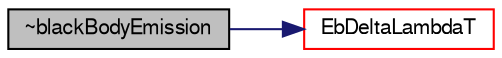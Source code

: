 digraph "~blackBodyEmission"
{
  bgcolor="transparent";
  edge [fontname="FreeSans",fontsize="10",labelfontname="FreeSans",labelfontsize="10"];
  node [fontname="FreeSans",fontsize="10",shape=record];
  rankdir="LR";
  Node10 [label="~blackBodyEmission",height=0.2,width=0.4,color="black", fillcolor="grey75", style="filled", fontcolor="black"];
  Node10 -> Node11 [color="midnightblue",fontsize="10",style="solid",fontname="FreeSans"];
  Node11 [label="EbDeltaLambdaT",height=0.2,width=0.4,color="red",URL="$a30018.html#a571ad865605e339dc20b3f3a7e520542",tooltip="Integral energy at T from lambda1 to lambda2. "];
}
